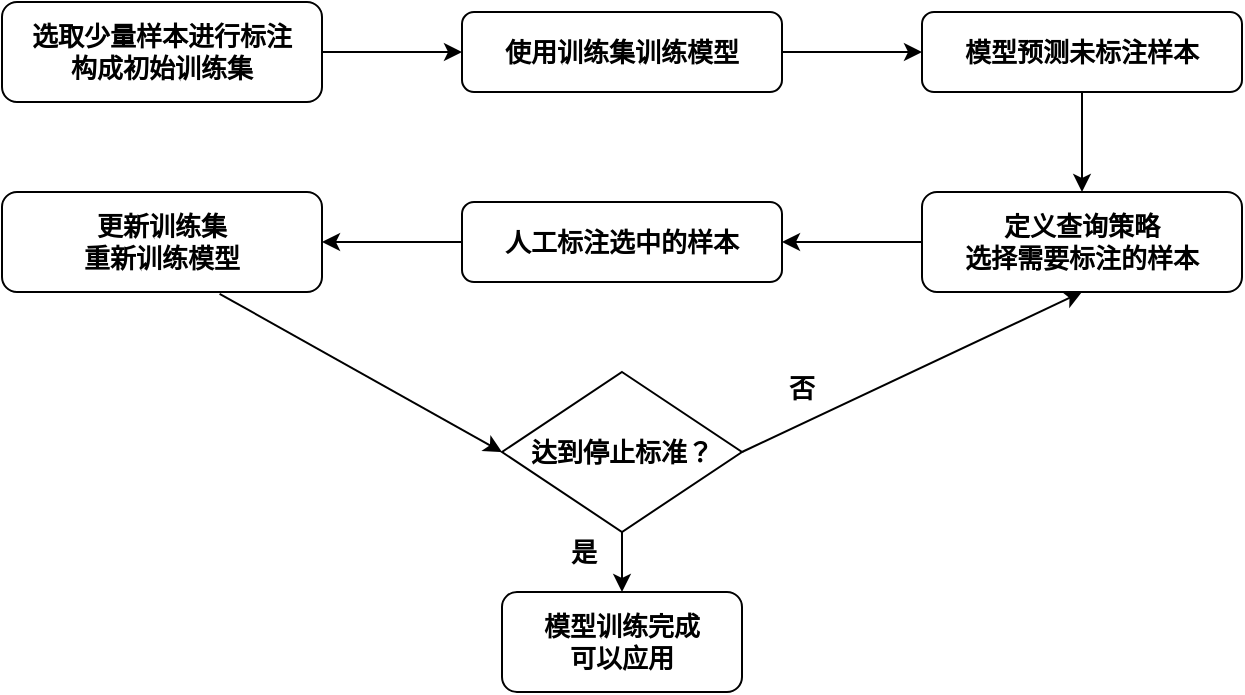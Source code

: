 <mxfile version="28.0.3">
  <diagram name="主动学习流程图" id="active-learning-flow">
    <mxGraphModel dx="641" dy="497" grid="1" gridSize="10" guides="1" tooltips="1" connect="1" arrows="1" fold="1" page="1" pageScale="1" pageWidth="1169" pageHeight="827" background="none" math="0" shadow="0">
      <root>
        <mxCell id="0" />
        <mxCell id="1" parent="0" />
        <mxCell id="step1" value="选取少量样本进行标注&#xa;构成初始训练集" style="rounded=1;whiteSpace=wrap;html=1;fontSize=13;fontStyle=1;comic=0;labelBackgroundColor=none;snapToPoint=1;fixDash=1;editable=1;movable=1;resizable=1;rotatable=1;deletable=1;locked=0;connectable=1;enumerate=0;shadow=0;strokeWidth=1;convertToSvg=0;" parent="1" vertex="1">
          <mxGeometry x="200" y="165" width="160" height="50" as="geometry" />
        </mxCell>
        <mxCell id="step2" value="使用训练集训练模型" style="rounded=1;whiteSpace=wrap;html=1;fontSize=13;fontStyle=1;comic=0;labelBackgroundColor=none;snapToPoint=1;fixDash=1;editable=1;movable=1;resizable=1;rotatable=1;deletable=1;locked=0;connectable=1;enumerate=0;shadow=0;strokeWidth=1;convertToSvg=0;" parent="1" vertex="1">
          <mxGeometry x="430" y="170" width="160" height="40" as="geometry" />
        </mxCell>
        <mxCell id="step3" value="模型预测未标注样本" style="rounded=1;whiteSpace=wrap;html=1;fontSize=13;fontStyle=1;comic=0;labelBackgroundColor=none;snapToPoint=1;fixDash=1;editable=1;movable=1;resizable=1;rotatable=1;deletable=1;locked=0;connectable=1;enumerate=0;shadow=0;strokeWidth=1;convertToSvg=0;" parent="1" vertex="1">
          <mxGeometry x="660" y="170" width="160" height="40" as="geometry" />
        </mxCell>
        <mxCell id="step4" value="定义查询策略&#xa;选择需要标注的样本" style="rounded=1;whiteSpace=wrap;html=1;fontSize=13;fontStyle=1;comic=0;labelBackgroundColor=none;snapToPoint=1;fixDash=1;editable=1;movable=1;resizable=1;rotatable=1;deletable=1;locked=0;connectable=1;enumerate=0;shadow=0;strokeWidth=1;convertToSvg=0;" parent="1" vertex="1">
          <mxGeometry x="660" y="260" width="160" height="50" as="geometry" />
        </mxCell>
        <mxCell id="step5" value="人工标注选中的样本" style="rounded=1;whiteSpace=wrap;html=1;fontSize=13;fontStyle=1;comic=0;labelBackgroundColor=none;snapToPoint=1;fixDash=1;editable=1;movable=1;resizable=1;rotatable=1;deletable=1;locked=0;connectable=1;enumerate=0;shadow=0;strokeWidth=1;convertToSvg=0;" parent="1" vertex="1">
          <mxGeometry x="430" y="265" width="160" height="40" as="geometry" />
        </mxCell>
        <mxCell id="step6" value="更新训练集&#xa;重新训练模型" style="rounded=1;whiteSpace=wrap;html=1;fontSize=13;fontStyle=1;comic=0;labelBackgroundColor=none;snapToPoint=1;fixDash=1;editable=1;movable=1;resizable=1;rotatable=1;deletable=1;locked=0;connectable=1;enumerate=0;shadow=0;strokeWidth=1;convertToSvg=0;" parent="1" vertex="1">
          <mxGeometry x="200" y="260" width="160" height="50" as="geometry" />
        </mxCell>
        <mxCell id="decision" value="达到停止标准？" style="rhombus;whiteSpace=wrap;html=1;fontSize=13;fontStyle=1;comic=0;labelBackgroundColor=none;snapToPoint=1;fixDash=1;editable=1;movable=1;resizable=1;rotatable=1;deletable=1;locked=0;connectable=1;enumerate=0;shadow=0;strokeWidth=1;convertToSvg=0;" parent="1" vertex="1">
          <mxGeometry x="450" y="350" width="120" height="80" as="geometry" />
        </mxCell>
        <mxCell id="end" value="模型训练完成&#xa;可以应用" style="rounded=1;whiteSpace=wrap;html=1;fontSize=13;fontStyle=1;comic=0;labelBackgroundColor=none;snapToPoint=1;fixDash=1;editable=1;movable=1;resizable=1;rotatable=1;deletable=1;locked=0;connectable=1;enumerate=0;shadow=0;strokeWidth=1;convertToSvg=0;" parent="1" vertex="1">
          <mxGeometry x="450" y="460" width="120" height="50" as="geometry" />
        </mxCell>
        <mxCell id="arrow2" value="" style="endArrow=classic;html=1;rounded=0;strokeWidth=1;comic=0;labelBackgroundColor=none;fontColor=default;snapToPoint=1;fixDash=1;editable=1;movable=1;resizable=1;rotatable=1;deletable=1;locked=0;connectable=1;enumerate=0;shadow=0;fontSize=13;convertToSvg=0;" parent="1" source="step1" target="step2" edge="1">
          <mxGeometry width="50" height="50" relative="1" as="geometry">
            <mxPoint x="560" y="220" as="sourcePoint" />
            <mxPoint x="610" y="170" as="targetPoint" />
          </mxGeometry>
        </mxCell>
        <mxCell id="arrow3" value="" style="endArrow=classic;html=1;rounded=0;strokeWidth=1;comic=0;labelBackgroundColor=none;fontColor=default;snapToPoint=1;fixDash=1;editable=1;movable=1;resizable=1;rotatable=1;deletable=1;locked=0;connectable=1;enumerate=0;shadow=0;fontSize=13;convertToSvg=0;" parent="1" source="step2" target="step3" edge="1">
          <mxGeometry width="50" height="50" relative="1" as="geometry">
            <mxPoint x="560" y="290" as="sourcePoint" />
            <mxPoint x="610" y="240" as="targetPoint" />
          </mxGeometry>
        </mxCell>
        <mxCell id="arrow4" value="" style="endArrow=classic;html=1;rounded=0;strokeWidth=1;comic=0;labelBackgroundColor=none;fontColor=default;snapToPoint=1;fixDash=1;editable=1;movable=1;resizable=1;rotatable=1;deletable=1;locked=0;connectable=1;enumerate=0;shadow=0;fontSize=13;convertToSvg=0;" parent="1" source="step3" target="step4" edge="1">
          <mxGeometry width="50" height="50" relative="1" as="geometry">
            <mxPoint x="560" y="360" as="sourcePoint" />
            <mxPoint x="610" y="310" as="targetPoint" />
          </mxGeometry>
        </mxCell>
        <mxCell id="arrow5" value="" style="endArrow=classic;html=1;rounded=0;strokeWidth=1;comic=0;labelBackgroundColor=none;fontColor=default;snapToPoint=1;fixDash=1;editable=1;movable=1;resizable=1;rotatable=1;deletable=1;locked=0;connectable=1;enumerate=0;shadow=0;fontSize=13;convertToSvg=0;" parent="1" source="step4" target="step5" edge="1">
          <mxGeometry width="50" height="50" relative="1" as="geometry">
            <mxPoint x="560" y="440" as="sourcePoint" />
            <mxPoint x="610" y="390" as="targetPoint" />
          </mxGeometry>
        </mxCell>
        <mxCell id="arrow6" value="" style="endArrow=classic;html=1;rounded=0;strokeWidth=1;comic=0;labelBackgroundColor=none;fontColor=default;snapToPoint=1;fixDash=1;editable=1;movable=1;resizable=1;rotatable=1;deletable=1;locked=0;connectable=1;enumerate=0;shadow=0;fontSize=13;convertToSvg=0;" parent="1" source="step5" target="step6" edge="1">
          <mxGeometry width="50" height="50" relative="1" as="geometry">
            <mxPoint x="560" y="510" as="sourcePoint" />
            <mxPoint x="610" y="460" as="targetPoint" />
          </mxGeometry>
        </mxCell>
        <mxCell id="arrow7" value="" style="endArrow=classic;html=1;rounded=0;strokeWidth=1;exitX=0.68;exitY=1.018;exitDx=0;exitDy=0;exitPerimeter=0;comic=0;labelBackgroundColor=none;fontColor=default;entryX=0;entryY=0.5;entryDx=0;entryDy=0;snapToPoint=1;fixDash=1;editable=1;movable=1;resizable=1;rotatable=1;deletable=1;locked=0;connectable=1;enumerate=0;shadow=0;fontSize=13;convertToSvg=0;" parent="1" source="step6" target="decision" edge="1">
          <mxGeometry width="50" height="50" relative="1" as="geometry">
            <mxPoint x="418" y="320" as="sourcePoint" />
            <mxPoint x="440" y="360" as="targetPoint" />
          </mxGeometry>
        </mxCell>
        <mxCell id="loop_arrow" value="" style="endArrow=classic;html=1;rounded=0;strokeWidth=1;entryX=0.5;entryY=1;entryDx=0;entryDy=0;comic=0;labelBackgroundColor=none;fontColor=default;exitX=1;exitY=0.5;exitDx=0;exitDy=0;snapToPoint=1;fixDash=1;editable=1;movable=1;resizable=1;rotatable=1;deletable=1;locked=0;connectable=1;enumerate=0;shadow=0;fontSize=13;convertToSvg=0;" parent="1" source="decision" target="step4" edge="1">
          <mxGeometry width="50" height="50" relative="1" as="geometry">
            <mxPoint x="480" y="390" as="sourcePoint" />
            <mxPoint x="680" y="480" as="targetPoint" />
            <Array as="points" />
          </mxGeometry>
        </mxCell>
        <mxCell id="end_arrow" value="" style="endArrow=classic;html=1;rounded=0;strokeWidth=1;comic=0;labelBackgroundColor=none;fontColor=default;snapToPoint=1;fixDash=1;editable=1;movable=1;resizable=1;rotatable=1;deletable=1;locked=0;connectable=1;enumerate=0;shadow=0;fontSize=13;convertToSvg=0;" parent="1" source="decision" target="end" edge="1">
          <mxGeometry width="50" height="50" relative="1" as="geometry">
            <mxPoint x="680" y="540" as="sourcePoint" />
            <mxPoint x="320" y="565" as="targetPoint" />
          </mxGeometry>
        </mxCell>
        <mxCell id="label_no" value="否" style="text;html=1;align=center;verticalAlign=middle;whiteSpace=wrap;rounded=0;fontSize=13;fontStyle=1;comic=0;labelBackgroundColor=none;snapToPoint=1;fixDash=1;editable=1;movable=1;resizable=1;rotatable=1;deletable=1;locked=0;connectable=1;enumerate=0;shadow=0;strokeWidth=1;convertToSvg=0;" parent="1" vertex="1">
          <mxGeometry x="590" y="348" width="20" height="20" as="geometry" />
        </mxCell>
        <mxCell id="label_yes" value="是" style="text;html=1;align=center;verticalAlign=middle;whiteSpace=wrap;rounded=0;fontSize=13;fontStyle=1;comic=0;labelBackgroundColor=none;snapToPoint=1;fixDash=1;editable=1;movable=1;resizable=1;rotatable=1;deletable=1;locked=0;connectable=1;enumerate=0;shadow=0;strokeWidth=1;convertToSvg=0;" parent="1" vertex="1">
          <mxGeometry x="481" y="430" width="20" height="20" as="geometry" />
        </mxCell>
        <mxCell id="7rTnEZbpJClSZA1ctopF-1" style="edgeStyle=orthogonalEdgeStyle;rounded=0;orthogonalLoop=1;jettySize=auto;html=1;exitX=0.5;exitY=1;exitDx=0;exitDy=0;comic=0;labelBackgroundColor=none;fontColor=default;snapToPoint=1;fixDash=1;editable=1;movable=1;resizable=1;rotatable=1;deletable=1;locked=0;connectable=1;enumerate=0;shadow=0;strokeWidth=1;fontSize=13;convertToSvg=0;" edge="1" parent="1" source="step2" target="step2">
          <mxGeometry relative="1" as="geometry" />
        </mxCell>
      </root>
    </mxGraphModel>
  </diagram>
</mxfile>
